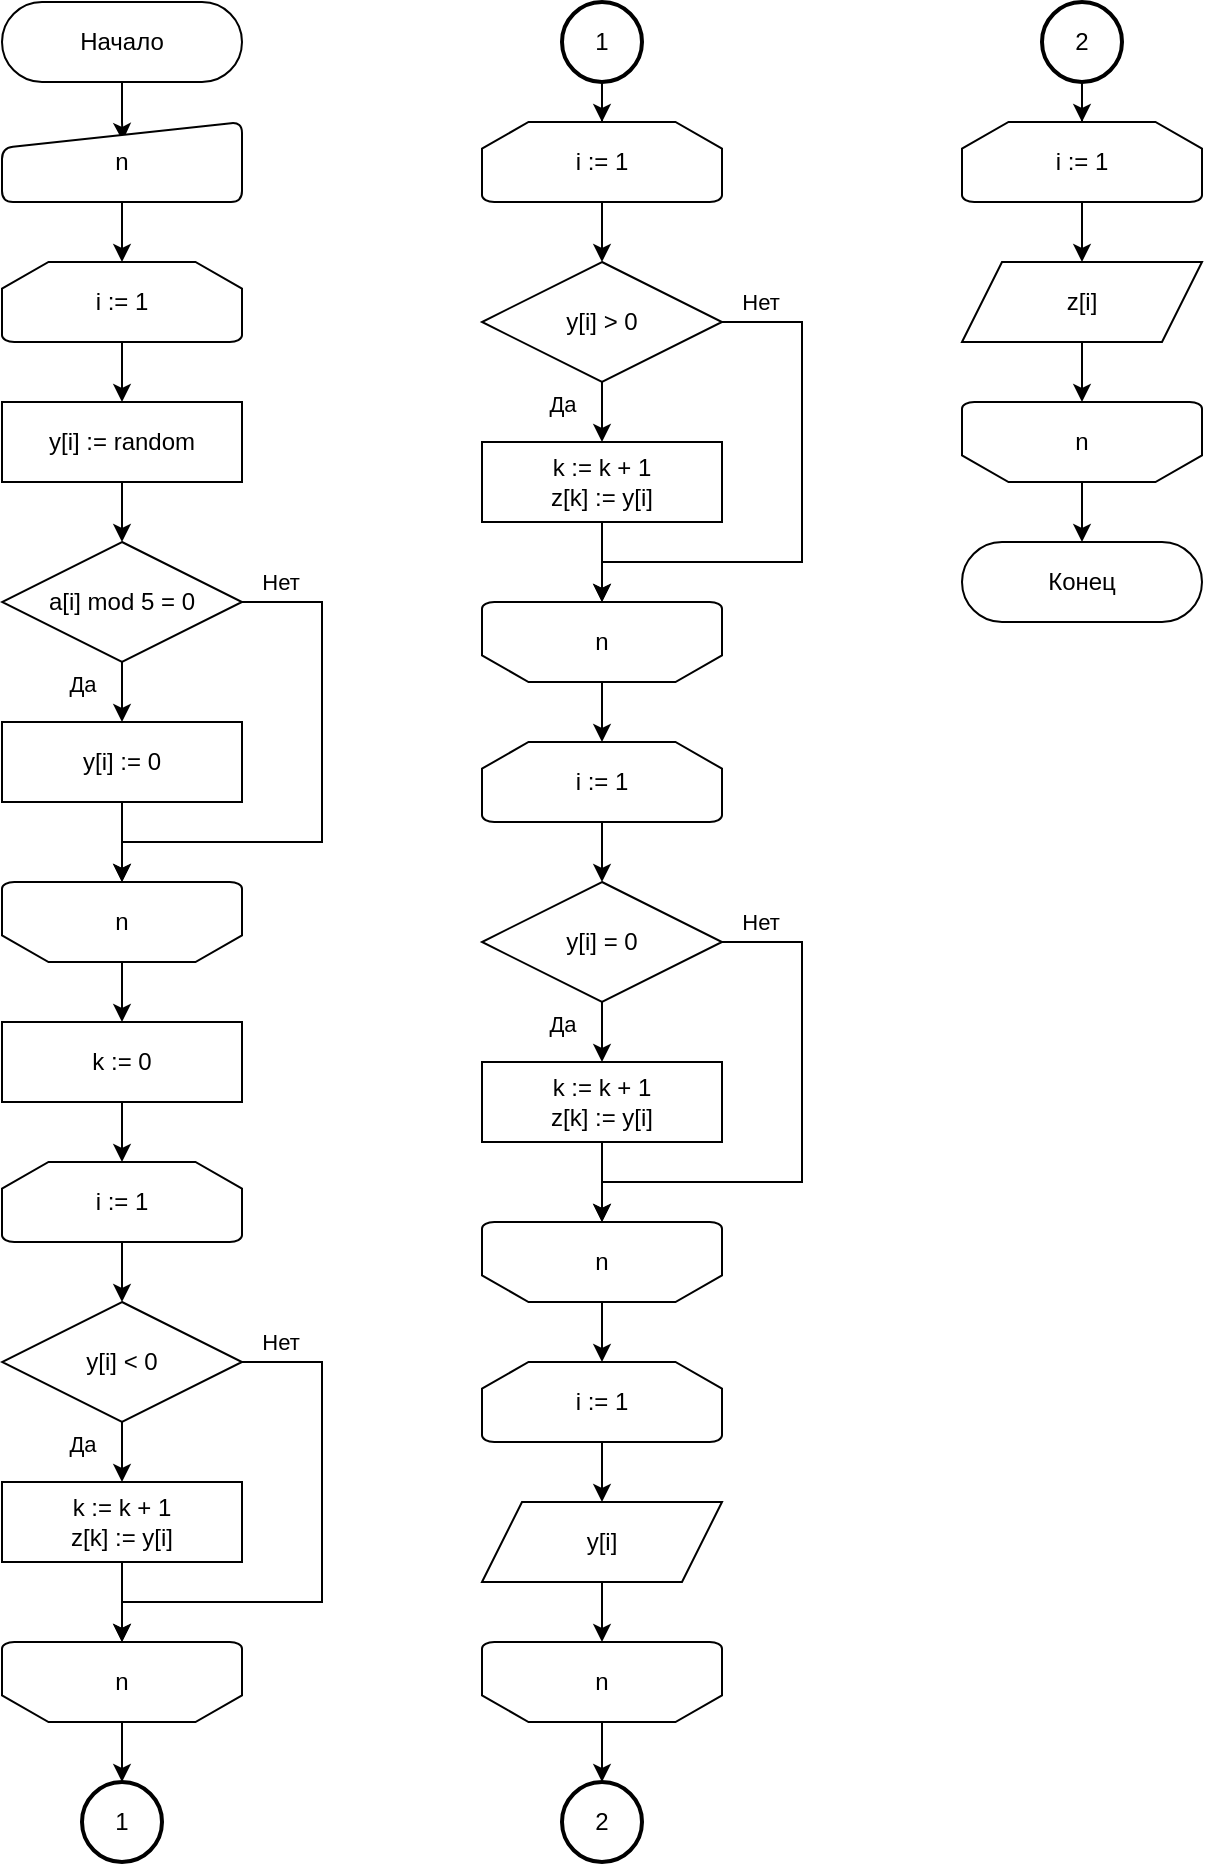 <mxfile version="22.1.2" type="device">
  <diagram name="8" id="96qklnEt2U8I9ay1zJtN">
    <mxGraphModel dx="1049" dy="1485" grid="1" gridSize="10" guides="1" tooltips="1" connect="1" arrows="1" fold="1" page="1" pageScale="1" pageWidth="827" pageHeight="1169" math="0" shadow="0">
      <root>
        <mxCell id="p1rqPvtS7CxhYADNli1P-0" />
        <mxCell id="p1rqPvtS7CxhYADNli1P-1" parent="p1rqPvtS7CxhYADNli1P-0" />
        <mxCell id="p1rqPvtS7CxhYADNli1P-2" style="edgeStyle=orthogonalEdgeStyle;rounded=0;orthogonalLoop=1;jettySize=auto;html=1;strokeWidth=1;entryX=0.503;entryY=0.237;entryDx=0;entryDy=0;entryPerimeter=0;" parent="p1rqPvtS7CxhYADNli1P-1" source="p1rqPvtS7CxhYADNli1P-3" target="p1rqPvtS7CxhYADNli1P-8" edge="1">
          <mxGeometry relative="1" as="geometry">
            <mxPoint x="100" y="110" as="targetPoint" />
          </mxGeometry>
        </mxCell>
        <mxCell id="p1rqPvtS7CxhYADNli1P-3" value="Начало" style="rounded=1;whiteSpace=wrap;html=1;arcSize=50;strokeWidth=1;" parent="p1rqPvtS7CxhYADNli1P-1" vertex="1">
          <mxGeometry x="40" y="40" width="120" height="40" as="geometry" />
        </mxCell>
        <mxCell id="p1rqPvtS7CxhYADNli1P-4" value="Конец" style="rounded=1;whiteSpace=wrap;html=1;arcSize=50;strokeWidth=1;" parent="p1rqPvtS7CxhYADNli1P-1" vertex="1">
          <mxGeometry x="520" y="310" width="120" height="40" as="geometry" />
        </mxCell>
        <mxCell id="nwdtBQG-qCWxM6QJHjsj-25" style="edgeStyle=orthogonalEdgeStyle;rounded=0;orthogonalLoop=1;jettySize=auto;html=1;" parent="p1rqPvtS7CxhYADNli1P-1" source="p1rqPvtS7CxhYADNli1P-8" target="nwdtBQG-qCWxM6QJHjsj-20" edge="1">
          <mxGeometry relative="1" as="geometry" />
        </mxCell>
        <mxCell id="p1rqPvtS7CxhYADNli1P-8" value="n" style="html=1;strokeWidth=1;shape=manualInput;whiteSpace=wrap;rounded=1;size=13;arcSize=11;" parent="p1rqPvtS7CxhYADNli1P-1" vertex="1">
          <mxGeometry x="40" y="100" width="120" height="40" as="geometry" />
        </mxCell>
        <mxCell id="nwdtBQG-qCWxM6QJHjsj-26" style="edgeStyle=orthogonalEdgeStyle;rounded=0;orthogonalLoop=1;jettySize=auto;html=1;" parent="p1rqPvtS7CxhYADNli1P-1" source="nwdtBQG-qCWxM6QJHjsj-20" target="nwdtBQG-qCWxM6QJHjsj-22" edge="1">
          <mxGeometry relative="1" as="geometry" />
        </mxCell>
        <mxCell id="nwdtBQG-qCWxM6QJHjsj-20" value="i := 1" style="strokeWidth=1;html=1;shape=mxgraph.flowchart.loop_limit;whiteSpace=wrap;" parent="p1rqPvtS7CxhYADNli1P-1" vertex="1">
          <mxGeometry x="40" y="170" width="120" height="40" as="geometry" />
        </mxCell>
        <mxCell id="nwdtBQG-qCWxM6QJHjsj-34" style="edgeStyle=orthogonalEdgeStyle;rounded=0;orthogonalLoop=1;jettySize=auto;html=1;" parent="p1rqPvtS7CxhYADNli1P-1" source="nwdtBQG-qCWxM6QJHjsj-21" target="nwdtBQG-qCWxM6QJHjsj-33" edge="1">
          <mxGeometry relative="1" as="geometry" />
        </mxCell>
        <mxCell id="nwdtBQG-qCWxM6QJHjsj-21" value="n" style="strokeWidth=1;html=1;shape=mxgraph.flowchart.loop_limit;whiteSpace=wrap;direction=west;" parent="p1rqPvtS7CxhYADNli1P-1" vertex="1">
          <mxGeometry x="40" y="480" width="120" height="40" as="geometry" />
        </mxCell>
        <mxCell id="nwdtBQG-qCWxM6QJHjsj-27" style="edgeStyle=orthogonalEdgeStyle;rounded=0;orthogonalLoop=1;jettySize=auto;html=1;" parent="p1rqPvtS7CxhYADNli1P-1" source="nwdtBQG-qCWxM6QJHjsj-22" target="nwdtBQG-qCWxM6QJHjsj-23" edge="1">
          <mxGeometry relative="1" as="geometry" />
        </mxCell>
        <mxCell id="nwdtBQG-qCWxM6QJHjsj-22" value="y[i] := random" style="rounded=0;whiteSpace=wrap;html=1;strokeWidth=1;" parent="p1rqPvtS7CxhYADNli1P-1" vertex="1">
          <mxGeometry x="40" y="240" width="120" height="40" as="geometry" />
        </mxCell>
        <mxCell id="nwdtBQG-qCWxM6QJHjsj-28" style="edgeStyle=orthogonalEdgeStyle;rounded=0;orthogonalLoop=1;jettySize=auto;html=1;" parent="p1rqPvtS7CxhYADNli1P-1" source="nwdtBQG-qCWxM6QJHjsj-23" target="nwdtBQG-qCWxM6QJHjsj-24" edge="1">
          <mxGeometry relative="1" as="geometry" />
        </mxCell>
        <mxCell id="nwdtBQG-qCWxM6QJHjsj-31" value="Да" style="edgeLabel;html=1;align=center;verticalAlign=middle;resizable=0;points=[];" parent="nwdtBQG-qCWxM6QJHjsj-28" vertex="1" connectable="0">
          <mxGeometry x="0.24" relative="1" as="geometry">
            <mxPoint x="-20" as="offset" />
          </mxGeometry>
        </mxCell>
        <mxCell id="nwdtBQG-qCWxM6QJHjsj-23" value="a[i] mod 5 = 0" style="strokeWidth=1;html=1;shape=mxgraph.flowchart.decision;whiteSpace=wrap;" parent="p1rqPvtS7CxhYADNli1P-1" vertex="1">
          <mxGeometry x="40" y="310" width="120" height="60" as="geometry" />
        </mxCell>
        <mxCell id="nwdtBQG-qCWxM6QJHjsj-29" style="edgeStyle=orthogonalEdgeStyle;rounded=0;orthogonalLoop=1;jettySize=auto;html=1;" parent="p1rqPvtS7CxhYADNli1P-1" source="nwdtBQG-qCWxM6QJHjsj-24" target="nwdtBQG-qCWxM6QJHjsj-21" edge="1">
          <mxGeometry relative="1" as="geometry" />
        </mxCell>
        <mxCell id="nwdtBQG-qCWxM6QJHjsj-24" value="y[i] := 0" style="rounded=0;whiteSpace=wrap;html=1;strokeWidth=1;" parent="p1rqPvtS7CxhYADNli1P-1" vertex="1">
          <mxGeometry x="40" y="400" width="120" height="40" as="geometry" />
        </mxCell>
        <mxCell id="nwdtBQG-qCWxM6QJHjsj-30" style="edgeStyle=orthogonalEdgeStyle;rounded=0;orthogonalLoop=1;jettySize=auto;html=1;exitX=1;exitY=0.5;exitDx=0;exitDy=0;exitPerimeter=0;" parent="p1rqPvtS7CxhYADNli1P-1" source="nwdtBQG-qCWxM6QJHjsj-23" target="nwdtBQG-qCWxM6QJHjsj-21" edge="1">
          <mxGeometry relative="1" as="geometry">
            <Array as="points">
              <mxPoint x="200" y="340" />
              <mxPoint x="200" y="460" />
              <mxPoint x="100" y="460" />
            </Array>
          </mxGeometry>
        </mxCell>
        <mxCell id="nwdtBQG-qCWxM6QJHjsj-32" value="Нет" style="edgeLabel;html=1;align=center;verticalAlign=middle;resizable=0;points=[];" parent="nwdtBQG-qCWxM6QJHjsj-30" vertex="1" connectable="0">
          <mxGeometry x="-0.864" relative="1" as="geometry">
            <mxPoint y="-10" as="offset" />
          </mxGeometry>
        </mxCell>
        <mxCell id="nwdtBQG-qCWxM6QJHjsj-47" style="edgeStyle=orthogonalEdgeStyle;rounded=0;orthogonalLoop=1;jettySize=auto;html=1;" parent="p1rqPvtS7CxhYADNli1P-1" source="nwdtBQG-qCWxM6QJHjsj-33" target="nwdtBQG-qCWxM6QJHjsj-36" edge="1">
          <mxGeometry relative="1" as="geometry" />
        </mxCell>
        <mxCell id="nwdtBQG-qCWxM6QJHjsj-33" value="k := 0" style="rounded=0;whiteSpace=wrap;html=1;strokeWidth=1;" parent="p1rqPvtS7CxhYADNli1P-1" vertex="1">
          <mxGeometry x="40" y="550" width="120" height="40" as="geometry" />
        </mxCell>
        <mxCell id="nwdtBQG-qCWxM6QJHjsj-48" style="edgeStyle=orthogonalEdgeStyle;rounded=0;orthogonalLoop=1;jettySize=auto;html=1;" parent="p1rqPvtS7CxhYADNli1P-1" source="nwdtBQG-qCWxM6QJHjsj-36" target="nwdtBQG-qCWxM6QJHjsj-42" edge="1">
          <mxGeometry relative="1" as="geometry" />
        </mxCell>
        <mxCell id="nwdtBQG-qCWxM6QJHjsj-36" value="i := 1" style="strokeWidth=1;html=1;shape=mxgraph.flowchart.loop_limit;whiteSpace=wrap;" parent="p1rqPvtS7CxhYADNli1P-1" vertex="1">
          <mxGeometry x="40" y="620" width="120" height="40" as="geometry" />
        </mxCell>
        <mxCell id="nwdtBQG-qCWxM6QJHjsj-50" style="edgeStyle=orthogonalEdgeStyle;rounded=0;orthogonalLoop=1;jettySize=auto;html=1;" parent="p1rqPvtS7CxhYADNli1P-1" source="nwdtBQG-qCWxM6QJHjsj-37" target="nwdtBQG-qCWxM6QJHjsj-49" edge="1">
          <mxGeometry relative="1" as="geometry" />
        </mxCell>
        <mxCell id="nwdtBQG-qCWxM6QJHjsj-37" value="n" style="strokeWidth=1;html=1;shape=mxgraph.flowchart.loop_limit;whiteSpace=wrap;direction=west;" parent="p1rqPvtS7CxhYADNli1P-1" vertex="1">
          <mxGeometry x="40" y="860" width="120" height="40" as="geometry" />
        </mxCell>
        <mxCell id="nwdtBQG-qCWxM6QJHjsj-40" style="edgeStyle=orthogonalEdgeStyle;rounded=0;orthogonalLoop=1;jettySize=auto;html=1;" parent="p1rqPvtS7CxhYADNli1P-1" source="nwdtBQG-qCWxM6QJHjsj-42" target="nwdtBQG-qCWxM6QJHjsj-44" edge="1">
          <mxGeometry relative="1" as="geometry" />
        </mxCell>
        <mxCell id="nwdtBQG-qCWxM6QJHjsj-41" value="Да" style="edgeLabel;html=1;align=center;verticalAlign=middle;resizable=0;points=[];" parent="nwdtBQG-qCWxM6QJHjsj-40" vertex="1" connectable="0">
          <mxGeometry x="0.24" relative="1" as="geometry">
            <mxPoint x="-20" as="offset" />
          </mxGeometry>
        </mxCell>
        <mxCell id="nwdtBQG-qCWxM6QJHjsj-42" value="y[i] &amp;lt; 0" style="strokeWidth=1;html=1;shape=mxgraph.flowchart.decision;whiteSpace=wrap;" parent="p1rqPvtS7CxhYADNli1P-1" vertex="1">
          <mxGeometry x="40" y="690" width="120" height="60" as="geometry" />
        </mxCell>
        <mxCell id="nwdtBQG-qCWxM6QJHjsj-43" style="edgeStyle=orthogonalEdgeStyle;rounded=0;orthogonalLoop=1;jettySize=auto;html=1;" parent="p1rqPvtS7CxhYADNli1P-1" source="nwdtBQG-qCWxM6QJHjsj-44" target="nwdtBQG-qCWxM6QJHjsj-37" edge="1">
          <mxGeometry relative="1" as="geometry" />
        </mxCell>
        <mxCell id="nwdtBQG-qCWxM6QJHjsj-44" value="k := k + 1&lt;br&gt;z[k] := y[i]" style="rounded=0;whiteSpace=wrap;html=1;strokeWidth=1;" parent="p1rqPvtS7CxhYADNli1P-1" vertex="1">
          <mxGeometry x="40" y="780" width="120" height="40" as="geometry" />
        </mxCell>
        <mxCell id="nwdtBQG-qCWxM6QJHjsj-45" style="edgeStyle=orthogonalEdgeStyle;rounded=0;orthogonalLoop=1;jettySize=auto;html=1;exitX=1;exitY=0.5;exitDx=0;exitDy=0;exitPerimeter=0;" parent="p1rqPvtS7CxhYADNli1P-1" source="nwdtBQG-qCWxM6QJHjsj-42" target="nwdtBQG-qCWxM6QJHjsj-37" edge="1">
          <mxGeometry relative="1" as="geometry">
            <Array as="points">
              <mxPoint x="200" y="720" />
              <mxPoint x="200" y="840" />
              <mxPoint x="100" y="840" />
            </Array>
          </mxGeometry>
        </mxCell>
        <mxCell id="nwdtBQG-qCWxM6QJHjsj-46" value="Нет" style="edgeLabel;html=1;align=center;verticalAlign=middle;resizable=0;points=[];" parent="nwdtBQG-qCWxM6QJHjsj-45" vertex="1" connectable="0">
          <mxGeometry x="-0.864" relative="1" as="geometry">
            <mxPoint y="-10" as="offset" />
          </mxGeometry>
        </mxCell>
        <mxCell id="nwdtBQG-qCWxM6QJHjsj-49" value="1" style="strokeWidth=2;html=1;shape=mxgraph.flowchart.start_2;whiteSpace=wrap;" parent="p1rqPvtS7CxhYADNli1P-1" vertex="1">
          <mxGeometry x="80" y="930" width="40" height="40" as="geometry" />
        </mxCell>
        <mxCell id="nwdtBQG-qCWxM6QJHjsj-62" style="edgeStyle=orthogonalEdgeStyle;rounded=0;orthogonalLoop=1;jettySize=auto;html=1;" parent="p1rqPvtS7CxhYADNli1P-1" source="nwdtBQG-qCWxM6QJHjsj-51" target="nwdtBQG-qCWxM6QJHjsj-53" edge="1">
          <mxGeometry relative="1" as="geometry" />
        </mxCell>
        <mxCell id="nwdtBQG-qCWxM6QJHjsj-51" value="1" style="strokeWidth=2;html=1;shape=mxgraph.flowchart.start_2;whiteSpace=wrap;" parent="p1rqPvtS7CxhYADNli1P-1" vertex="1">
          <mxGeometry x="320" y="40" width="40" height="40" as="geometry" />
        </mxCell>
        <mxCell id="nwdtBQG-qCWxM6QJHjsj-52" style="edgeStyle=orthogonalEdgeStyle;rounded=0;orthogonalLoop=1;jettySize=auto;html=1;" parent="p1rqPvtS7CxhYADNli1P-1" source="nwdtBQG-qCWxM6QJHjsj-53" target="nwdtBQG-qCWxM6QJHjsj-57" edge="1">
          <mxGeometry relative="1" as="geometry" />
        </mxCell>
        <mxCell id="nwdtBQG-qCWxM6QJHjsj-53" value="i := 1" style="strokeWidth=1;html=1;shape=mxgraph.flowchart.loop_limit;whiteSpace=wrap;" parent="p1rqPvtS7CxhYADNli1P-1" vertex="1">
          <mxGeometry x="280" y="100" width="120" height="40" as="geometry" />
        </mxCell>
        <mxCell id="nwdtBQG-qCWxM6QJHjsj-54" value="n" style="strokeWidth=1;html=1;shape=mxgraph.flowchart.loop_limit;whiteSpace=wrap;direction=west;" parent="p1rqPvtS7CxhYADNli1P-1" vertex="1">
          <mxGeometry x="280" y="340" width="120" height="40" as="geometry" />
        </mxCell>
        <mxCell id="nwdtBQG-qCWxM6QJHjsj-55" style="edgeStyle=orthogonalEdgeStyle;rounded=0;orthogonalLoop=1;jettySize=auto;html=1;" parent="p1rqPvtS7CxhYADNli1P-1" source="nwdtBQG-qCWxM6QJHjsj-57" target="nwdtBQG-qCWxM6QJHjsj-59" edge="1">
          <mxGeometry relative="1" as="geometry" />
        </mxCell>
        <mxCell id="nwdtBQG-qCWxM6QJHjsj-56" value="Да" style="edgeLabel;html=1;align=center;verticalAlign=middle;resizable=0;points=[];" parent="nwdtBQG-qCWxM6QJHjsj-55" vertex="1" connectable="0">
          <mxGeometry x="0.24" relative="1" as="geometry">
            <mxPoint x="-20" as="offset" />
          </mxGeometry>
        </mxCell>
        <mxCell id="nwdtBQG-qCWxM6QJHjsj-57" value="y[i] &amp;gt; 0" style="strokeWidth=1;html=1;shape=mxgraph.flowchart.decision;whiteSpace=wrap;" parent="p1rqPvtS7CxhYADNli1P-1" vertex="1">
          <mxGeometry x="280" y="170" width="120" height="60" as="geometry" />
        </mxCell>
        <mxCell id="nwdtBQG-qCWxM6QJHjsj-58" style="edgeStyle=orthogonalEdgeStyle;rounded=0;orthogonalLoop=1;jettySize=auto;html=1;" parent="p1rqPvtS7CxhYADNli1P-1" source="nwdtBQG-qCWxM6QJHjsj-59" target="nwdtBQG-qCWxM6QJHjsj-54" edge="1">
          <mxGeometry relative="1" as="geometry" />
        </mxCell>
        <mxCell id="nwdtBQG-qCWxM6QJHjsj-59" value="k := k + 1&lt;br&gt;z[k] := y[i]" style="rounded=0;whiteSpace=wrap;html=1;strokeWidth=1;" parent="p1rqPvtS7CxhYADNli1P-1" vertex="1">
          <mxGeometry x="280" y="260" width="120" height="40" as="geometry" />
        </mxCell>
        <mxCell id="nwdtBQG-qCWxM6QJHjsj-60" style="edgeStyle=orthogonalEdgeStyle;rounded=0;orthogonalLoop=1;jettySize=auto;html=1;exitX=1;exitY=0.5;exitDx=0;exitDy=0;exitPerimeter=0;" parent="p1rqPvtS7CxhYADNli1P-1" source="nwdtBQG-qCWxM6QJHjsj-57" target="nwdtBQG-qCWxM6QJHjsj-54" edge="1">
          <mxGeometry relative="1" as="geometry">
            <Array as="points">
              <mxPoint x="440" y="200" />
              <mxPoint x="440" y="320" />
              <mxPoint x="340" y="320" />
            </Array>
          </mxGeometry>
        </mxCell>
        <mxCell id="nwdtBQG-qCWxM6QJHjsj-61" value="Нет" style="edgeLabel;html=1;align=center;verticalAlign=middle;resizable=0;points=[];" parent="nwdtBQG-qCWxM6QJHjsj-60" vertex="1" connectable="0">
          <mxGeometry x="-0.864" relative="1" as="geometry">
            <mxPoint y="-10" as="offset" />
          </mxGeometry>
        </mxCell>
        <mxCell id="nwdtBQG-qCWxM6QJHjsj-63" style="edgeStyle=orthogonalEdgeStyle;rounded=0;orthogonalLoop=1;jettySize=auto;html=1;" parent="p1rqPvtS7CxhYADNli1P-1" source="nwdtBQG-qCWxM6QJHjsj-64" target="nwdtBQG-qCWxM6QJHjsj-68" edge="1">
          <mxGeometry relative="1" as="geometry" />
        </mxCell>
        <mxCell id="nwdtBQG-qCWxM6QJHjsj-64" value="i := 1" style="strokeWidth=1;html=1;shape=mxgraph.flowchart.loop_limit;whiteSpace=wrap;" parent="p1rqPvtS7CxhYADNli1P-1" vertex="1">
          <mxGeometry x="280" y="410" width="120" height="40" as="geometry" />
        </mxCell>
        <mxCell id="nwdtBQG-qCWxM6QJHjsj-94" style="edgeStyle=orthogonalEdgeStyle;rounded=0;orthogonalLoop=1;jettySize=auto;html=1;" parent="p1rqPvtS7CxhYADNli1P-1" source="nwdtBQG-qCWxM6QJHjsj-65" target="nwdtBQG-qCWxM6QJHjsj-85" edge="1">
          <mxGeometry relative="1" as="geometry" />
        </mxCell>
        <mxCell id="nwdtBQG-qCWxM6QJHjsj-65" value="n" style="strokeWidth=1;html=1;shape=mxgraph.flowchart.loop_limit;whiteSpace=wrap;direction=west;" parent="p1rqPvtS7CxhYADNli1P-1" vertex="1">
          <mxGeometry x="280" y="650" width="120" height="40" as="geometry" />
        </mxCell>
        <mxCell id="nwdtBQG-qCWxM6QJHjsj-66" style="edgeStyle=orthogonalEdgeStyle;rounded=0;orthogonalLoop=1;jettySize=auto;html=1;" parent="p1rqPvtS7CxhYADNli1P-1" source="nwdtBQG-qCWxM6QJHjsj-68" target="nwdtBQG-qCWxM6QJHjsj-70" edge="1">
          <mxGeometry relative="1" as="geometry" />
        </mxCell>
        <mxCell id="nwdtBQG-qCWxM6QJHjsj-67" value="Да" style="edgeLabel;html=1;align=center;verticalAlign=middle;resizable=0;points=[];" parent="nwdtBQG-qCWxM6QJHjsj-66" vertex="1" connectable="0">
          <mxGeometry x="0.24" relative="1" as="geometry">
            <mxPoint x="-20" as="offset" />
          </mxGeometry>
        </mxCell>
        <mxCell id="nwdtBQG-qCWxM6QJHjsj-68" value="y[i] = 0" style="strokeWidth=1;html=1;shape=mxgraph.flowchart.decision;whiteSpace=wrap;" parent="p1rqPvtS7CxhYADNli1P-1" vertex="1">
          <mxGeometry x="280" y="480" width="120" height="60" as="geometry" />
        </mxCell>
        <mxCell id="nwdtBQG-qCWxM6QJHjsj-69" style="edgeStyle=orthogonalEdgeStyle;rounded=0;orthogonalLoop=1;jettySize=auto;html=1;" parent="p1rqPvtS7CxhYADNli1P-1" source="nwdtBQG-qCWxM6QJHjsj-70" target="nwdtBQG-qCWxM6QJHjsj-65" edge="1">
          <mxGeometry relative="1" as="geometry" />
        </mxCell>
        <mxCell id="nwdtBQG-qCWxM6QJHjsj-70" value="k := k + 1&lt;br&gt;z[k] := y[i]" style="rounded=0;whiteSpace=wrap;html=1;strokeWidth=1;" parent="p1rqPvtS7CxhYADNli1P-1" vertex="1">
          <mxGeometry x="280" y="570" width="120" height="40" as="geometry" />
        </mxCell>
        <mxCell id="nwdtBQG-qCWxM6QJHjsj-71" style="edgeStyle=orthogonalEdgeStyle;rounded=0;orthogonalLoop=1;jettySize=auto;html=1;exitX=1;exitY=0.5;exitDx=0;exitDy=0;exitPerimeter=0;" parent="p1rqPvtS7CxhYADNli1P-1" source="nwdtBQG-qCWxM6QJHjsj-68" target="nwdtBQG-qCWxM6QJHjsj-65" edge="1">
          <mxGeometry relative="1" as="geometry">
            <Array as="points">
              <mxPoint x="440" y="510" />
              <mxPoint x="440" y="630" />
              <mxPoint x="340" y="630" />
            </Array>
          </mxGeometry>
        </mxCell>
        <mxCell id="nwdtBQG-qCWxM6QJHjsj-72" value="Нет" style="edgeLabel;html=1;align=center;verticalAlign=middle;resizable=0;points=[];" parent="nwdtBQG-qCWxM6QJHjsj-71" vertex="1" connectable="0">
          <mxGeometry x="-0.864" relative="1" as="geometry">
            <mxPoint y="-10" as="offset" />
          </mxGeometry>
        </mxCell>
        <mxCell id="nwdtBQG-qCWxM6QJHjsj-73" style="edgeStyle=orthogonalEdgeStyle;rounded=0;orthogonalLoop=1;jettySize=auto;html=1;entryX=0.5;entryY=0;entryDx=0;entryDy=0;entryPerimeter=0;" parent="p1rqPvtS7CxhYADNli1P-1" source="nwdtBQG-qCWxM6QJHjsj-54" target="nwdtBQG-qCWxM6QJHjsj-64" edge="1">
          <mxGeometry relative="1" as="geometry" />
        </mxCell>
        <mxCell id="nwdtBQG-qCWxM6QJHjsj-84" style="edgeStyle=orthogonalEdgeStyle;rounded=0;orthogonalLoop=1;jettySize=auto;html=1;" parent="p1rqPvtS7CxhYADNli1P-1" source="nwdtBQG-qCWxM6QJHjsj-85" edge="1">
          <mxGeometry relative="1" as="geometry">
            <mxPoint x="340" y="790" as="targetPoint" />
          </mxGeometry>
        </mxCell>
        <mxCell id="nwdtBQG-qCWxM6QJHjsj-85" value="i := 1" style="strokeWidth=1;html=1;shape=mxgraph.flowchart.loop_limit;whiteSpace=wrap;" parent="p1rqPvtS7CxhYADNli1P-1" vertex="1">
          <mxGeometry x="280" y="720" width="120" height="40" as="geometry" />
        </mxCell>
        <mxCell id="nwdtBQG-qCWxM6QJHjsj-98" style="edgeStyle=orthogonalEdgeStyle;rounded=0;orthogonalLoop=1;jettySize=auto;html=1;" parent="p1rqPvtS7CxhYADNli1P-1" source="nwdtBQG-qCWxM6QJHjsj-86" target="nwdtBQG-qCWxM6QJHjsj-97" edge="1">
          <mxGeometry relative="1" as="geometry" />
        </mxCell>
        <mxCell id="nwdtBQG-qCWxM6QJHjsj-86" value="n" style="strokeWidth=1;html=1;shape=mxgraph.flowchart.loop_limit;whiteSpace=wrap;direction=west;" parent="p1rqPvtS7CxhYADNli1P-1" vertex="1">
          <mxGeometry x="280" y="860" width="120" height="40" as="geometry" />
        </mxCell>
        <mxCell id="nwdtBQG-qCWxM6QJHjsj-96" style="edgeStyle=orthogonalEdgeStyle;rounded=0;orthogonalLoop=1;jettySize=auto;html=1;" parent="p1rqPvtS7CxhYADNli1P-1" source="nwdtBQG-qCWxM6QJHjsj-95" target="nwdtBQG-qCWxM6QJHjsj-86" edge="1">
          <mxGeometry relative="1" as="geometry" />
        </mxCell>
        <mxCell id="nwdtBQG-qCWxM6QJHjsj-95" value="y[i]" style="shape=parallelogram;perimeter=parallelogramPerimeter;whiteSpace=wrap;html=1;fixedSize=1;" parent="p1rqPvtS7CxhYADNli1P-1" vertex="1">
          <mxGeometry x="280" y="790" width="120" height="40" as="geometry" />
        </mxCell>
        <mxCell id="nwdtBQG-qCWxM6QJHjsj-97" value="2" style="strokeWidth=2;html=1;shape=mxgraph.flowchart.start_2;whiteSpace=wrap;" parent="p1rqPvtS7CxhYADNli1P-1" vertex="1">
          <mxGeometry x="320" y="930" width="40" height="40" as="geometry" />
        </mxCell>
        <mxCell id="nwdtBQG-qCWxM6QJHjsj-110" style="edgeStyle=orthogonalEdgeStyle;rounded=0;orthogonalLoop=1;jettySize=auto;html=1;" parent="p1rqPvtS7CxhYADNli1P-1" source="nwdtBQG-qCWxM6QJHjsj-99" target="nwdtBQG-qCWxM6QJHjsj-106" edge="1">
          <mxGeometry relative="1" as="geometry" />
        </mxCell>
        <mxCell id="nwdtBQG-qCWxM6QJHjsj-99" value="2" style="strokeWidth=2;html=1;shape=mxgraph.flowchart.start_2;whiteSpace=wrap;" parent="p1rqPvtS7CxhYADNli1P-1" vertex="1">
          <mxGeometry x="560" y="40" width="40" height="40" as="geometry" />
        </mxCell>
        <mxCell id="nwdtBQG-qCWxM6QJHjsj-105" style="edgeStyle=orthogonalEdgeStyle;rounded=0;orthogonalLoop=1;jettySize=auto;html=1;" parent="p1rqPvtS7CxhYADNli1P-1" source="nwdtBQG-qCWxM6QJHjsj-106" edge="1">
          <mxGeometry relative="1" as="geometry">
            <mxPoint x="580" y="170" as="targetPoint" />
          </mxGeometry>
        </mxCell>
        <mxCell id="nwdtBQG-qCWxM6QJHjsj-106" value="i := 1" style="strokeWidth=1;html=1;shape=mxgraph.flowchart.loop_limit;whiteSpace=wrap;" parent="p1rqPvtS7CxhYADNli1P-1" vertex="1">
          <mxGeometry x="520" y="100" width="120" height="40" as="geometry" />
        </mxCell>
        <mxCell id="nwdtBQG-qCWxM6QJHjsj-111" style="edgeStyle=orthogonalEdgeStyle;rounded=0;orthogonalLoop=1;jettySize=auto;html=1;" parent="p1rqPvtS7CxhYADNli1P-1" source="nwdtBQG-qCWxM6QJHjsj-107" target="p1rqPvtS7CxhYADNli1P-4" edge="1">
          <mxGeometry relative="1" as="geometry" />
        </mxCell>
        <mxCell id="nwdtBQG-qCWxM6QJHjsj-107" value="n" style="strokeWidth=1;html=1;shape=mxgraph.flowchart.loop_limit;whiteSpace=wrap;direction=west;" parent="p1rqPvtS7CxhYADNli1P-1" vertex="1">
          <mxGeometry x="520" y="240" width="120" height="40" as="geometry" />
        </mxCell>
        <mxCell id="nwdtBQG-qCWxM6QJHjsj-108" style="edgeStyle=orthogonalEdgeStyle;rounded=0;orthogonalLoop=1;jettySize=auto;html=1;" parent="p1rqPvtS7CxhYADNli1P-1" source="nwdtBQG-qCWxM6QJHjsj-109" target="nwdtBQG-qCWxM6QJHjsj-107" edge="1">
          <mxGeometry relative="1" as="geometry" />
        </mxCell>
        <mxCell id="nwdtBQG-qCWxM6QJHjsj-109" value="z[i]" style="shape=parallelogram;perimeter=parallelogramPerimeter;whiteSpace=wrap;html=1;fixedSize=1;" parent="p1rqPvtS7CxhYADNli1P-1" vertex="1">
          <mxGeometry x="520" y="170" width="120" height="40" as="geometry" />
        </mxCell>
      </root>
    </mxGraphModel>
  </diagram>
</mxfile>
